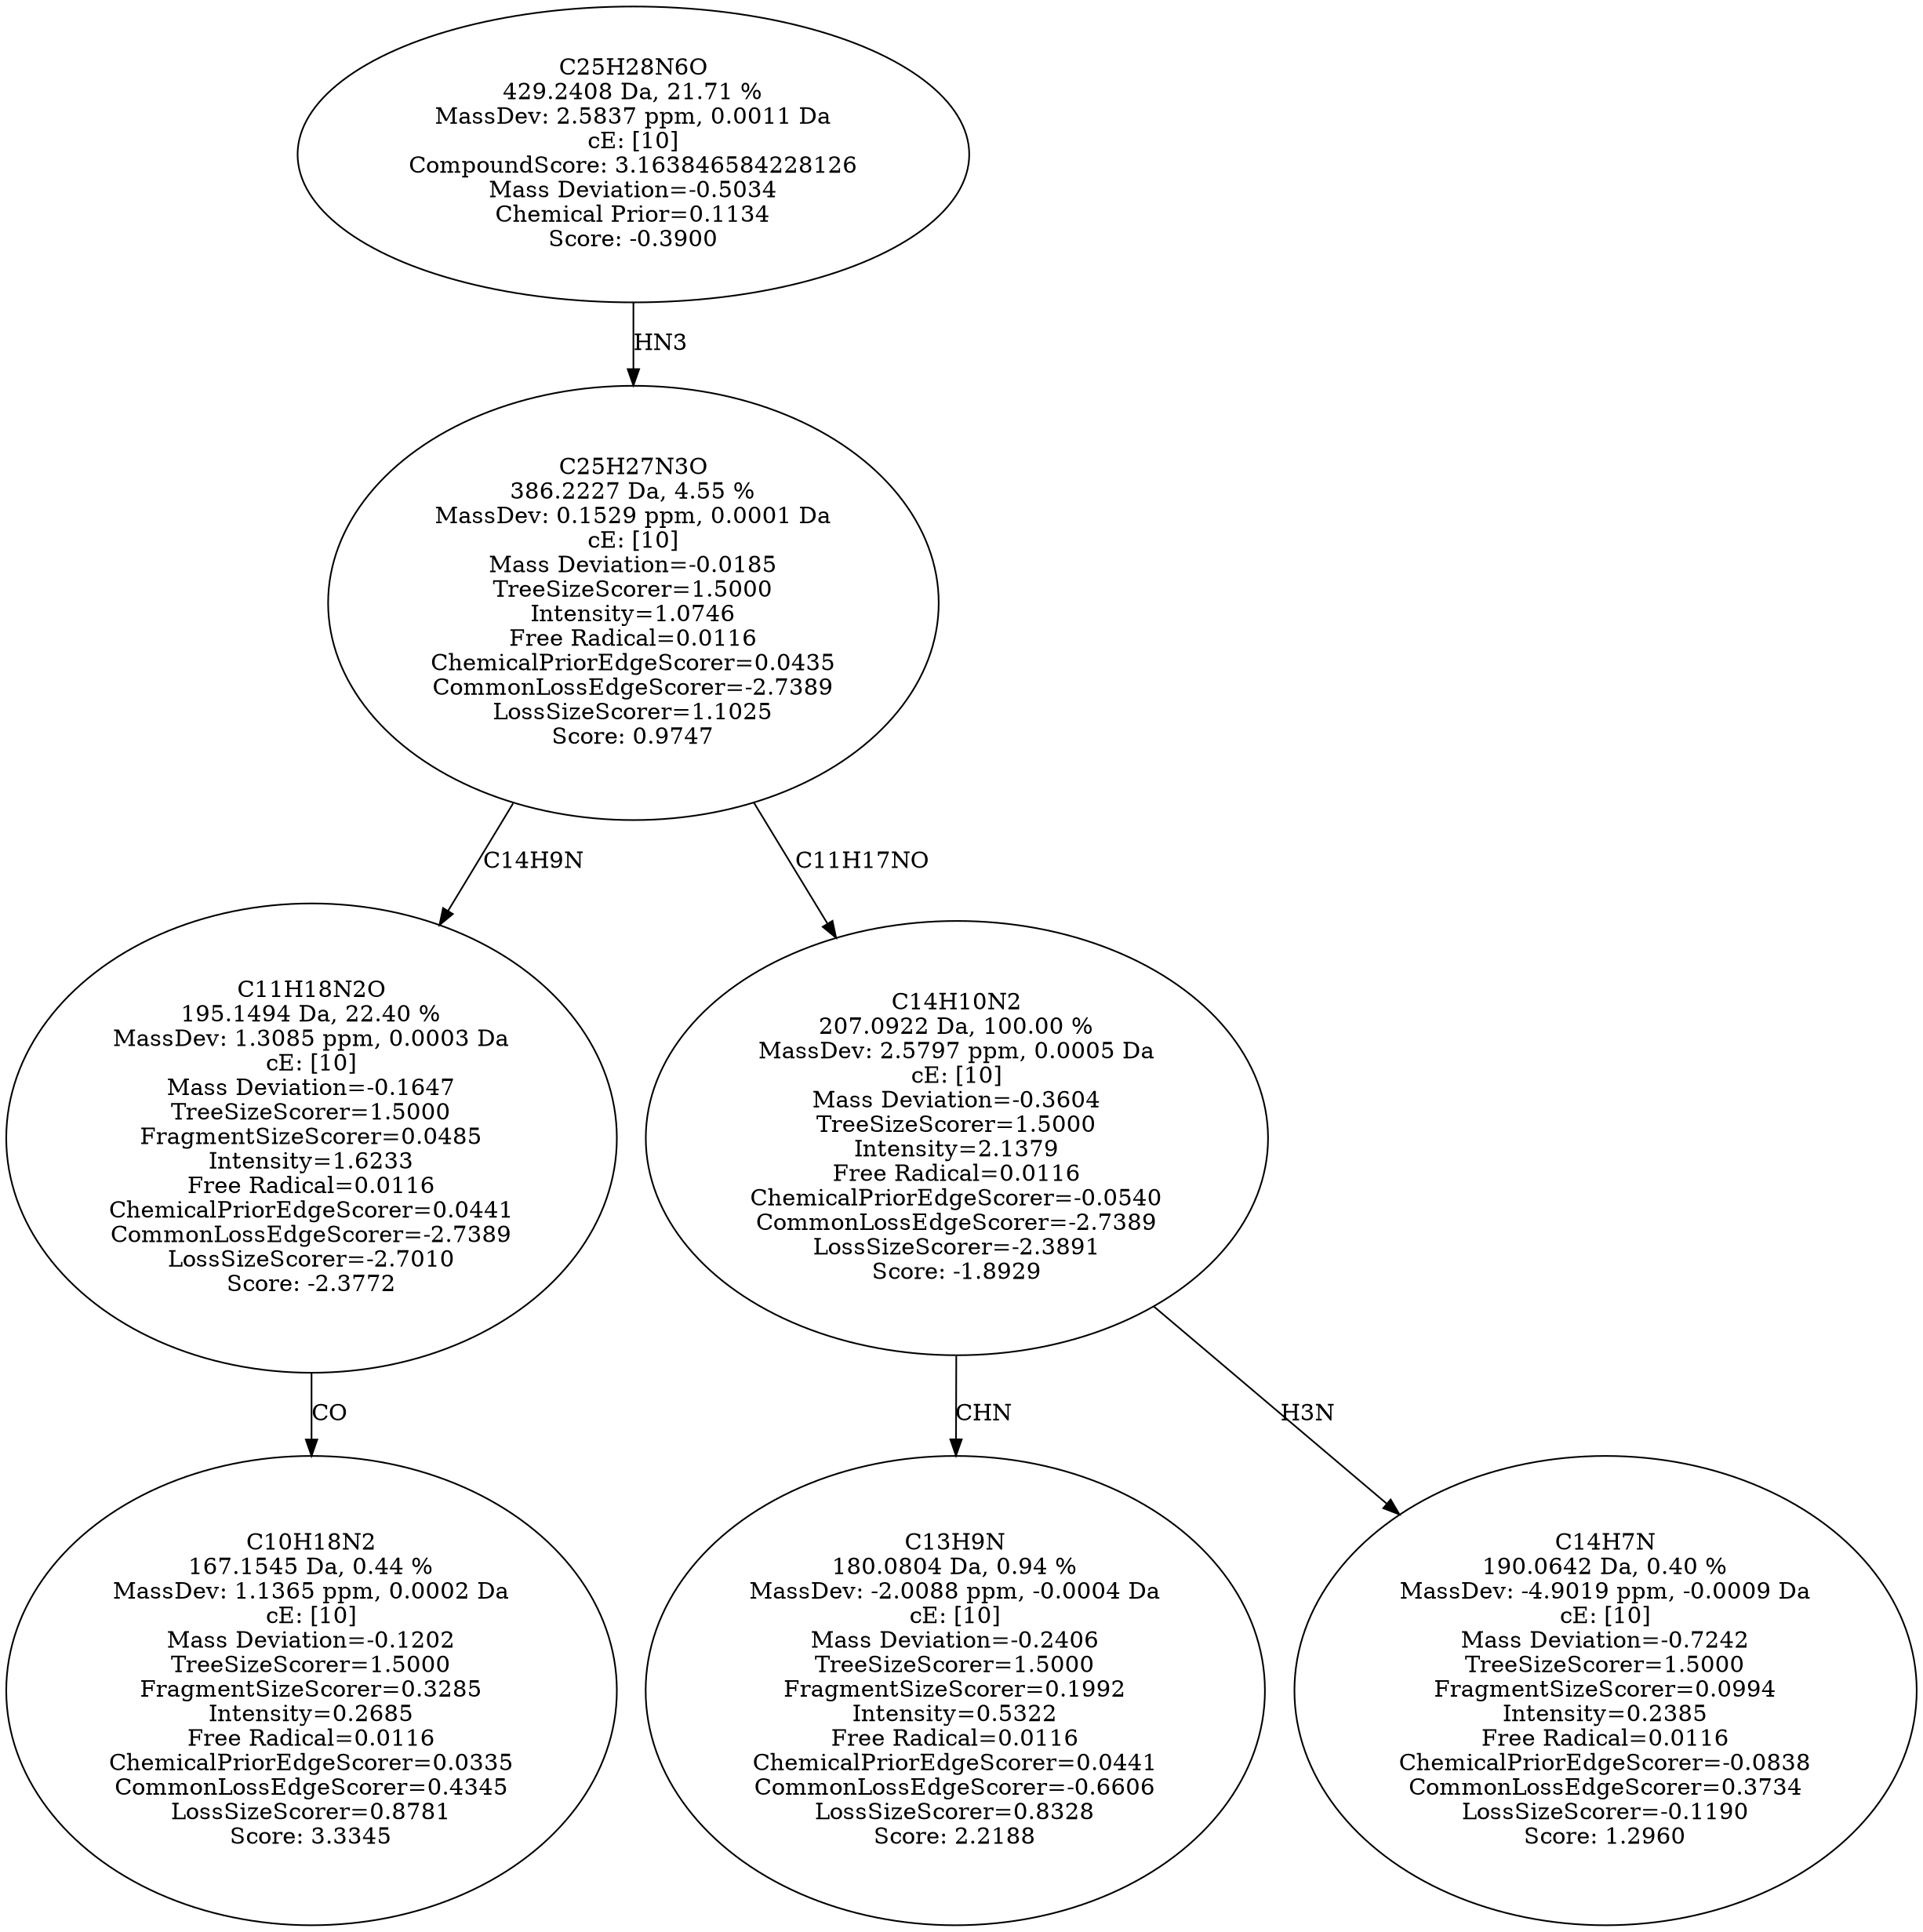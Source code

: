 strict digraph {
v1 [label="C10H18N2\n167.1545 Da, 0.44 %\nMassDev: 1.1365 ppm, 0.0002 Da\ncE: [10]\nMass Deviation=-0.1202\nTreeSizeScorer=1.5000\nFragmentSizeScorer=0.3285\nIntensity=0.2685\nFree Radical=0.0116\nChemicalPriorEdgeScorer=0.0335\nCommonLossEdgeScorer=0.4345\nLossSizeScorer=0.8781\nScore: 3.3345"];
v2 [label="C11H18N2O\n195.1494 Da, 22.40 %\nMassDev: 1.3085 ppm, 0.0003 Da\ncE: [10]\nMass Deviation=-0.1647\nTreeSizeScorer=1.5000\nFragmentSizeScorer=0.0485\nIntensity=1.6233\nFree Radical=0.0116\nChemicalPriorEdgeScorer=0.0441\nCommonLossEdgeScorer=-2.7389\nLossSizeScorer=-2.7010\nScore: -2.3772"];
v3 [label="C13H9N\n180.0804 Da, 0.94 %\nMassDev: -2.0088 ppm, -0.0004 Da\ncE: [10]\nMass Deviation=-0.2406\nTreeSizeScorer=1.5000\nFragmentSizeScorer=0.1992\nIntensity=0.5322\nFree Radical=0.0116\nChemicalPriorEdgeScorer=0.0441\nCommonLossEdgeScorer=-0.6606\nLossSizeScorer=0.8328\nScore: 2.2188"];
v4 [label="C14H7N\n190.0642 Da, 0.40 %\nMassDev: -4.9019 ppm, -0.0009 Da\ncE: [10]\nMass Deviation=-0.7242\nTreeSizeScorer=1.5000\nFragmentSizeScorer=0.0994\nIntensity=0.2385\nFree Radical=0.0116\nChemicalPriorEdgeScorer=-0.0838\nCommonLossEdgeScorer=0.3734\nLossSizeScorer=-0.1190\nScore: 1.2960"];
v5 [label="C14H10N2\n207.0922 Da, 100.00 %\nMassDev: 2.5797 ppm, 0.0005 Da\ncE: [10]\nMass Deviation=-0.3604\nTreeSizeScorer=1.5000\nIntensity=2.1379\nFree Radical=0.0116\nChemicalPriorEdgeScorer=-0.0540\nCommonLossEdgeScorer=-2.7389\nLossSizeScorer=-2.3891\nScore: -1.8929"];
v6 [label="C25H27N3O\n386.2227 Da, 4.55 %\nMassDev: 0.1529 ppm, 0.0001 Da\ncE: [10]\nMass Deviation=-0.0185\nTreeSizeScorer=1.5000\nIntensity=1.0746\nFree Radical=0.0116\nChemicalPriorEdgeScorer=0.0435\nCommonLossEdgeScorer=-2.7389\nLossSizeScorer=1.1025\nScore: 0.9747"];
v7 [label="C25H28N6O\n429.2408 Da, 21.71 %\nMassDev: 2.5837 ppm, 0.0011 Da\ncE: [10]\nCompoundScore: 3.163846584228126\nMass Deviation=-0.5034\nChemical Prior=0.1134\nScore: -0.3900"];
v2 -> v1 [label="CO"];
v6 -> v2 [label="C14H9N"];
v5 -> v3 [label="CHN"];
v5 -> v4 [label="H3N"];
v6 -> v5 [label="C11H17NO"];
v7 -> v6 [label="HN3"];
}